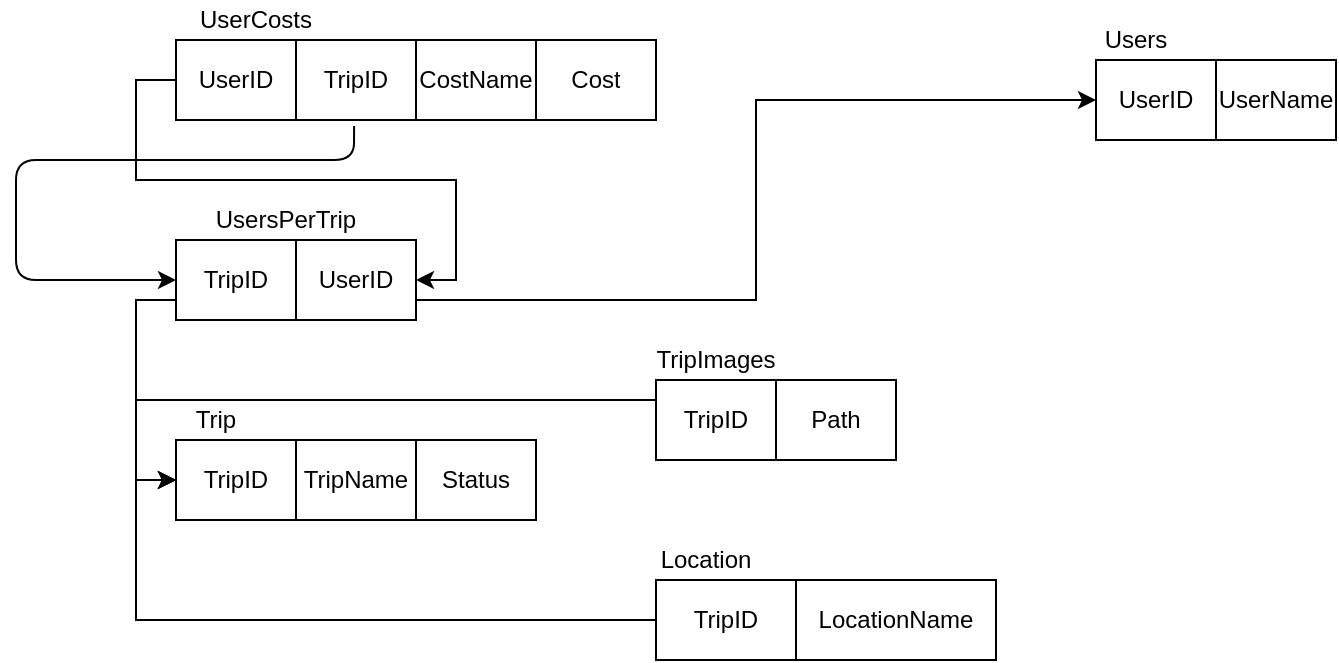 <mxfile version="13.10.2" type="device"><diagram id="y8iDT0E1OGGlH-Hp3VEg" name="Page-1"><mxGraphModel dx="868" dy="425" grid="1" gridSize="10" guides="1" tooltips="1" connect="1" arrows="1" fold="1" page="1" pageScale="1" pageWidth="827" pageHeight="1169" math="0" shadow="0"><root><mxCell id="0"/><mxCell id="1" parent="0"/><mxCell id="FNY8cra12NYzkuXib5_V-14" value="" style="group;fontStyle=0" vertex="1" connectable="0" parent="1"><mxGeometry x="550" y="110" width="120" height="60" as="geometry"/></mxCell><mxCell id="FNY8cra12NYzkuXib5_V-9" value="" style="shape=table;html=1;whiteSpace=wrap;startSize=0;container=1;collapsible=0;childLayout=tableLayout;" vertex="1" parent="FNY8cra12NYzkuXib5_V-14"><mxGeometry y="20" width="120" height="40" as="geometry"/></mxCell><mxCell id="FNY8cra12NYzkuXib5_V-10" value="" style="shape=partialRectangle;html=1;whiteSpace=wrap;collapsible=0;dropTarget=0;pointerEvents=0;fillColor=none;top=0;left=0;bottom=0;right=0;points=[[0,0.5],[1,0.5]];portConstraint=eastwest;" vertex="1" parent="FNY8cra12NYzkuXib5_V-9"><mxGeometry width="120" height="40" as="geometry"/></mxCell><mxCell id="FNY8cra12NYzkuXib5_V-11" value="UserID" style="shape=partialRectangle;html=1;whiteSpace=wrap;connectable=0;overflow=hidden;fillColor=none;top=0;left=0;bottom=0;right=0;" vertex="1" parent="FNY8cra12NYzkuXib5_V-10"><mxGeometry width="60" height="40" as="geometry"/></mxCell><mxCell id="FNY8cra12NYzkuXib5_V-12" value="UserName" style="shape=partialRectangle;html=1;whiteSpace=wrap;connectable=0;overflow=hidden;fillColor=none;top=0;left=0;bottom=0;right=0;" vertex="1" parent="FNY8cra12NYzkuXib5_V-10"><mxGeometry x="60" width="60" height="40" as="geometry"/></mxCell><mxCell id="FNY8cra12NYzkuXib5_V-13" value="Users" style="text;html=1;strokeColor=none;fillColor=none;align=center;verticalAlign=middle;whiteSpace=wrap;rounded=0;" vertex="1" parent="FNY8cra12NYzkuXib5_V-14"><mxGeometry width="40" height="20" as="geometry"/></mxCell><mxCell id="FNY8cra12NYzkuXib5_V-22" value="" style="group" vertex="1" connectable="0" parent="1"><mxGeometry x="90" y="100" width="240" height="60" as="geometry"/></mxCell><mxCell id="FNY8cra12NYzkuXib5_V-15" value="" style="shape=table;html=1;whiteSpace=wrap;startSize=0;container=1;collapsible=0;childLayout=tableLayout;" vertex="1" parent="FNY8cra12NYzkuXib5_V-22"><mxGeometry y="20" width="240" height="40" as="geometry"/></mxCell><mxCell id="FNY8cra12NYzkuXib5_V-16" value="" style="shape=partialRectangle;html=1;whiteSpace=wrap;collapsible=0;dropTarget=0;pointerEvents=0;fillColor=none;top=0;left=0;bottom=0;right=0;points=[[0,0.5],[1,0.5]];portConstraint=eastwest;" vertex="1" parent="FNY8cra12NYzkuXib5_V-15"><mxGeometry width="240" height="40" as="geometry"/></mxCell><mxCell id="FNY8cra12NYzkuXib5_V-17" value="UserID" style="shape=partialRectangle;html=1;whiteSpace=wrap;connectable=0;overflow=hidden;fillColor=none;top=0;left=0;bottom=0;right=0;" vertex="1" parent="FNY8cra12NYzkuXib5_V-16"><mxGeometry width="60" height="40" as="geometry"/></mxCell><mxCell id="FNY8cra12NYzkuXib5_V-18" value="TripID" style="shape=partialRectangle;html=1;whiteSpace=wrap;connectable=0;overflow=hidden;fillColor=none;top=0;left=0;bottom=0;right=0;" vertex="1" parent="FNY8cra12NYzkuXib5_V-16"><mxGeometry x="60" width="60" height="40" as="geometry"/></mxCell><mxCell id="FNY8cra12NYzkuXib5_V-19" value="CostName" style="shape=partialRectangle;html=1;whiteSpace=wrap;connectable=0;overflow=hidden;fillColor=none;top=0;left=0;bottom=0;right=0;" vertex="1" parent="FNY8cra12NYzkuXib5_V-16"><mxGeometry x="120" width="60" height="40" as="geometry"/></mxCell><mxCell id="FNY8cra12NYzkuXib5_V-20" value="Cost" style="shape=partialRectangle;html=1;whiteSpace=wrap;connectable=0;overflow=hidden;fillColor=none;top=0;left=0;bottom=0;right=0;" vertex="1" parent="FNY8cra12NYzkuXib5_V-16"><mxGeometry x="180" width="60" height="40" as="geometry"/></mxCell><mxCell id="FNY8cra12NYzkuXib5_V-21" value="UserCosts" style="text;html=1;strokeColor=none;fillColor=none;align=center;verticalAlign=middle;whiteSpace=wrap;rounded=0;" vertex="1" parent="FNY8cra12NYzkuXib5_V-22"><mxGeometry width="80" height="20" as="geometry"/></mxCell><mxCell id="FNY8cra12NYzkuXib5_V-23" value="" style="group" vertex="1" connectable="0" parent="1"><mxGeometry x="90" y="200" width="120" height="60" as="geometry"/></mxCell><mxCell id="FNY8cra12NYzkuXib5_V-24" value="" style="shape=table;html=1;whiteSpace=wrap;startSize=0;container=1;collapsible=0;childLayout=tableLayout;" vertex="1" parent="FNY8cra12NYzkuXib5_V-23"><mxGeometry y="20" width="120" height="40" as="geometry"/></mxCell><mxCell id="FNY8cra12NYzkuXib5_V-25" value="" style="shape=partialRectangle;html=1;whiteSpace=wrap;collapsible=0;dropTarget=0;pointerEvents=0;fillColor=none;top=0;left=0;bottom=0;right=0;points=[[0,0.5],[1,0.5]];portConstraint=eastwest;" vertex="1" parent="FNY8cra12NYzkuXib5_V-24"><mxGeometry width="120" height="40" as="geometry"/></mxCell><mxCell id="FNY8cra12NYzkuXib5_V-26" value="TripID" style="shape=partialRectangle;html=1;whiteSpace=wrap;connectable=0;overflow=hidden;fillColor=none;top=0;left=0;bottom=0;right=0;" vertex="1" parent="FNY8cra12NYzkuXib5_V-25"><mxGeometry width="60" height="40" as="geometry"/></mxCell><mxCell id="FNY8cra12NYzkuXib5_V-27" value="UserID" style="shape=partialRectangle;html=1;whiteSpace=wrap;connectable=0;overflow=hidden;fillColor=none;top=0;left=0;bottom=0;right=0;" vertex="1" parent="FNY8cra12NYzkuXib5_V-25"><mxGeometry x="60" width="60" height="40" as="geometry"/></mxCell><mxCell id="FNY8cra12NYzkuXib5_V-28" value="UsersPerTrip" style="text;html=1;strokeColor=none;fillColor=none;align=center;verticalAlign=middle;whiteSpace=wrap;rounded=0;" vertex="1" parent="FNY8cra12NYzkuXib5_V-23"><mxGeometry width="110" height="20" as="geometry"/></mxCell><mxCell id="FNY8cra12NYzkuXib5_V-35" value="" style="group" vertex="1" connectable="0" parent="1"><mxGeometry x="90" y="300" width="180" height="60" as="geometry"/></mxCell><mxCell id="FNY8cra12NYzkuXib5_V-29" value="" style="shape=table;html=1;whiteSpace=wrap;startSize=0;container=1;collapsible=0;childLayout=tableLayout;" vertex="1" parent="FNY8cra12NYzkuXib5_V-35"><mxGeometry y="20" width="180" height="40" as="geometry"/></mxCell><mxCell id="FNY8cra12NYzkuXib5_V-30" value="" style="shape=partialRectangle;html=1;whiteSpace=wrap;collapsible=0;dropTarget=0;pointerEvents=0;fillColor=none;top=0;left=0;bottom=0;right=0;points=[[0,0.5],[1,0.5]];portConstraint=eastwest;" vertex="1" parent="FNY8cra12NYzkuXib5_V-29"><mxGeometry width="180" height="40" as="geometry"/></mxCell><mxCell id="FNY8cra12NYzkuXib5_V-31" value="TripID" style="shape=partialRectangle;html=1;whiteSpace=wrap;connectable=0;overflow=hidden;fillColor=none;top=0;left=0;bottom=0;right=0;" vertex="1" parent="FNY8cra12NYzkuXib5_V-30"><mxGeometry width="60" height="40" as="geometry"/></mxCell><mxCell id="FNY8cra12NYzkuXib5_V-32" value="TripName" style="shape=partialRectangle;html=1;whiteSpace=wrap;connectable=0;overflow=hidden;fillColor=none;top=0;left=0;bottom=0;right=0;" vertex="1" parent="FNY8cra12NYzkuXib5_V-30"><mxGeometry x="60" width="60" height="40" as="geometry"/></mxCell><mxCell id="FNY8cra12NYzkuXib5_V-33" value="Status" style="shape=partialRectangle;html=1;whiteSpace=wrap;connectable=0;overflow=hidden;fillColor=none;top=0;left=0;bottom=0;right=0;" vertex="1" parent="FNY8cra12NYzkuXib5_V-30"><mxGeometry x="120" width="60" height="40" as="geometry"/></mxCell><mxCell id="FNY8cra12NYzkuXib5_V-34" value="Trip" style="text;html=1;strokeColor=none;fillColor=none;align=center;verticalAlign=middle;whiteSpace=wrap;rounded=0;" vertex="1" parent="FNY8cra12NYzkuXib5_V-35"><mxGeometry width="40" height="20" as="geometry"/></mxCell><mxCell id="FNY8cra12NYzkuXib5_V-41" value="" style="group" vertex="1" connectable="0" parent="1"><mxGeometry x="330" y="270" width="120" height="60" as="geometry"/></mxCell><mxCell id="FNY8cra12NYzkuXib5_V-36" value="" style="shape=table;html=1;whiteSpace=wrap;startSize=0;container=1;collapsible=0;childLayout=tableLayout;" vertex="1" parent="FNY8cra12NYzkuXib5_V-41"><mxGeometry y="20" width="120" height="40" as="geometry"/></mxCell><mxCell id="FNY8cra12NYzkuXib5_V-37" value="" style="shape=partialRectangle;html=1;whiteSpace=wrap;collapsible=0;dropTarget=0;pointerEvents=0;fillColor=none;top=0;left=0;bottom=0;right=0;points=[[0,0.5],[1,0.5]];portConstraint=eastwest;" vertex="1" parent="FNY8cra12NYzkuXib5_V-36"><mxGeometry width="120" height="40" as="geometry"/></mxCell><mxCell id="FNY8cra12NYzkuXib5_V-38" value="TripID" style="shape=partialRectangle;html=1;whiteSpace=wrap;connectable=0;overflow=hidden;fillColor=none;top=0;left=0;bottom=0;right=0;" vertex="1" parent="FNY8cra12NYzkuXib5_V-37"><mxGeometry width="60" height="40" as="geometry"/></mxCell><mxCell id="FNY8cra12NYzkuXib5_V-39" value="Path" style="shape=partialRectangle;html=1;whiteSpace=wrap;connectable=0;overflow=hidden;fillColor=none;top=0;left=0;bottom=0;right=0;" vertex="1" parent="FNY8cra12NYzkuXib5_V-37"><mxGeometry x="60" width="60" height="40" as="geometry"/></mxCell><mxCell id="FNY8cra12NYzkuXib5_V-40" value="TripImages" style="text;html=1;strokeColor=none;fillColor=none;align=center;verticalAlign=middle;whiteSpace=wrap;rounded=0;" vertex="1" parent="FNY8cra12NYzkuXib5_V-41"><mxGeometry width="60" height="20" as="geometry"/></mxCell><mxCell id="FNY8cra12NYzkuXib5_V-47" value="" style="group" vertex="1" connectable="0" parent="1"><mxGeometry x="330" y="370" width="170" height="60" as="geometry"/></mxCell><mxCell id="FNY8cra12NYzkuXib5_V-42" value="" style="shape=table;html=1;whiteSpace=wrap;startSize=0;container=1;collapsible=0;childLayout=tableLayout;" vertex="1" parent="FNY8cra12NYzkuXib5_V-47"><mxGeometry y="20" width="170" height="40" as="geometry"/></mxCell><mxCell id="FNY8cra12NYzkuXib5_V-43" value="" style="shape=partialRectangle;html=1;whiteSpace=wrap;collapsible=0;dropTarget=0;pointerEvents=0;fillColor=none;top=0;left=0;bottom=0;right=0;points=[[0,0.5],[1,0.5]];portConstraint=eastwest;" vertex="1" parent="FNY8cra12NYzkuXib5_V-42"><mxGeometry width="170" height="40" as="geometry"/></mxCell><mxCell id="FNY8cra12NYzkuXib5_V-44" value="TripID" style="shape=partialRectangle;html=1;whiteSpace=wrap;connectable=0;overflow=hidden;fillColor=none;top=0;left=0;bottom=0;right=0;" vertex="1" parent="FNY8cra12NYzkuXib5_V-43"><mxGeometry width="70" height="40" as="geometry"/></mxCell><mxCell id="FNY8cra12NYzkuXib5_V-45" value="LocationName" style="shape=partialRectangle;html=1;whiteSpace=wrap;connectable=0;overflow=hidden;fillColor=none;top=0;left=0;bottom=0;right=0;" vertex="1" parent="FNY8cra12NYzkuXib5_V-43"><mxGeometry x="70" width="100" height="40" as="geometry"/></mxCell><mxCell id="FNY8cra12NYzkuXib5_V-46" value="Location" style="text;html=1;strokeColor=none;fillColor=none;align=center;verticalAlign=middle;whiteSpace=wrap;rounded=0;" vertex="1" parent="FNY8cra12NYzkuXib5_V-47"><mxGeometry width="50" height="20" as="geometry"/></mxCell><mxCell id="FNY8cra12NYzkuXib5_V-49" style="edgeStyle=orthogonalEdgeStyle;rounded=0;orthogonalLoop=1;jettySize=auto;html=1;exitX=0;exitY=0.5;exitDx=0;exitDy=0;entryX=1;entryY=0.5;entryDx=0;entryDy=0;" edge="1" parent="1" source="FNY8cra12NYzkuXib5_V-16" target="FNY8cra12NYzkuXib5_V-25"><mxGeometry relative="1" as="geometry"/></mxCell><mxCell id="FNY8cra12NYzkuXib5_V-50" value="" style="endArrow=classic;html=1;exitX=0.371;exitY=1.075;exitDx=0;exitDy=0;exitPerimeter=0;entryX=0;entryY=0.5;entryDx=0;entryDy=0;" edge="1" parent="1" source="FNY8cra12NYzkuXib5_V-16" target="FNY8cra12NYzkuXib5_V-25"><mxGeometry width="50" height="50" relative="1" as="geometry"><mxPoint x="390" y="270" as="sourcePoint"/><mxPoint x="440" y="220" as="targetPoint"/><Array as="points"><mxPoint x="179" y="180"/><mxPoint x="10" y="180"/><mxPoint x="10" y="240"/></Array></mxGeometry></mxCell><mxCell id="FNY8cra12NYzkuXib5_V-52" style="edgeStyle=orthogonalEdgeStyle;rounded=0;orthogonalLoop=1;jettySize=auto;html=1;exitX=0;exitY=0.5;exitDx=0;exitDy=0;entryX=0;entryY=0.5;entryDx=0;entryDy=0;" edge="1" parent="1" source="FNY8cra12NYzkuXib5_V-25" target="FNY8cra12NYzkuXib5_V-30"><mxGeometry relative="1" as="geometry"><Array as="points"><mxPoint x="90" y="250"/><mxPoint x="70" y="250"/><mxPoint x="70" y="340"/></Array></mxGeometry></mxCell><mxCell id="FNY8cra12NYzkuXib5_V-53" style="edgeStyle=orthogonalEdgeStyle;rounded=0;orthogonalLoop=1;jettySize=auto;html=1;exitX=0;exitY=0.5;exitDx=0;exitDy=0;entryX=0;entryY=0.5;entryDx=0;entryDy=0;" edge="1" parent="1" source="FNY8cra12NYzkuXib5_V-37" target="FNY8cra12NYzkuXib5_V-30"><mxGeometry relative="1" as="geometry"><Array as="points"><mxPoint x="330" y="300"/><mxPoint x="70" y="300"/><mxPoint x="70" y="340"/></Array></mxGeometry></mxCell><mxCell id="FNY8cra12NYzkuXib5_V-54" style="edgeStyle=orthogonalEdgeStyle;rounded=0;orthogonalLoop=1;jettySize=auto;html=1;exitX=0;exitY=0.5;exitDx=0;exitDy=0;entryX=0;entryY=0.5;entryDx=0;entryDy=0;" edge="1" parent="1" source="FNY8cra12NYzkuXib5_V-43" target="FNY8cra12NYzkuXib5_V-30"><mxGeometry relative="1" as="geometry"><Array as="points"><mxPoint x="70" y="410"/><mxPoint x="70" y="340"/></Array></mxGeometry></mxCell><mxCell id="FNY8cra12NYzkuXib5_V-55" style="edgeStyle=orthogonalEdgeStyle;rounded=0;orthogonalLoop=1;jettySize=auto;html=1;exitX=1;exitY=0.5;exitDx=0;exitDy=0;entryX=0;entryY=0.5;entryDx=0;entryDy=0;" edge="1" parent="1" source="FNY8cra12NYzkuXib5_V-25" target="FNY8cra12NYzkuXib5_V-10"><mxGeometry relative="1" as="geometry"><mxPoint x="500" y="80" as="targetPoint"/><Array as="points"><mxPoint x="210" y="250"/><mxPoint x="380" y="250"/><mxPoint x="380" y="150"/></Array></mxGeometry></mxCell></root></mxGraphModel></diagram></mxfile>